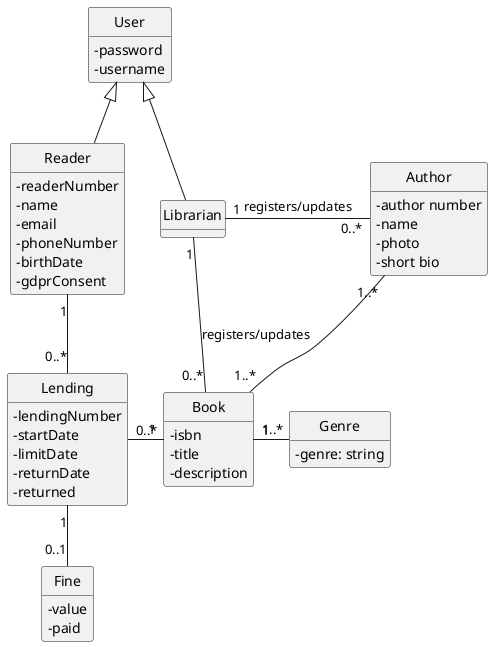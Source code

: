 @startuml
'https://plantuml.com/class-diagram
skinparam classAttributeIconSize 0
hide circle
hide methods

class User{
    - password
    - username
}


class Librarian extends User{
}


class Genre{
/'escolhido de uma lista?'/
    - genre: string
}

class Book {
    - isbn
    - title
    - description
}

class Author {
    - author number
    - name
    - photo
    - short bio
    /'perguntar '/
   }

class Reader extends User{
    - readerNumber
    - name
    - email
    - phoneNumber
    - birthDate /'limite inferior/superior? '/
    - gdprConsent /'que implicações tem?'/
}



class Lending {
    - lendingNumber
    - startDate
    - limitDate
    - returnDate
    - returned
}

class Fine {
    - value
    - paid
}

Librarian "1" - "0..*" Author : registers/updates
Librarian "1" -- "0..*" Book : registers/updates
Book "1..*" -up- "1..*"  Author
Book  "1" - "1..*"  Genre
Lending "1" -- "0..1" Fine
Lending "0..*" -up- "1" Reader
Lending "0..*" - "1" Book


@enduml

